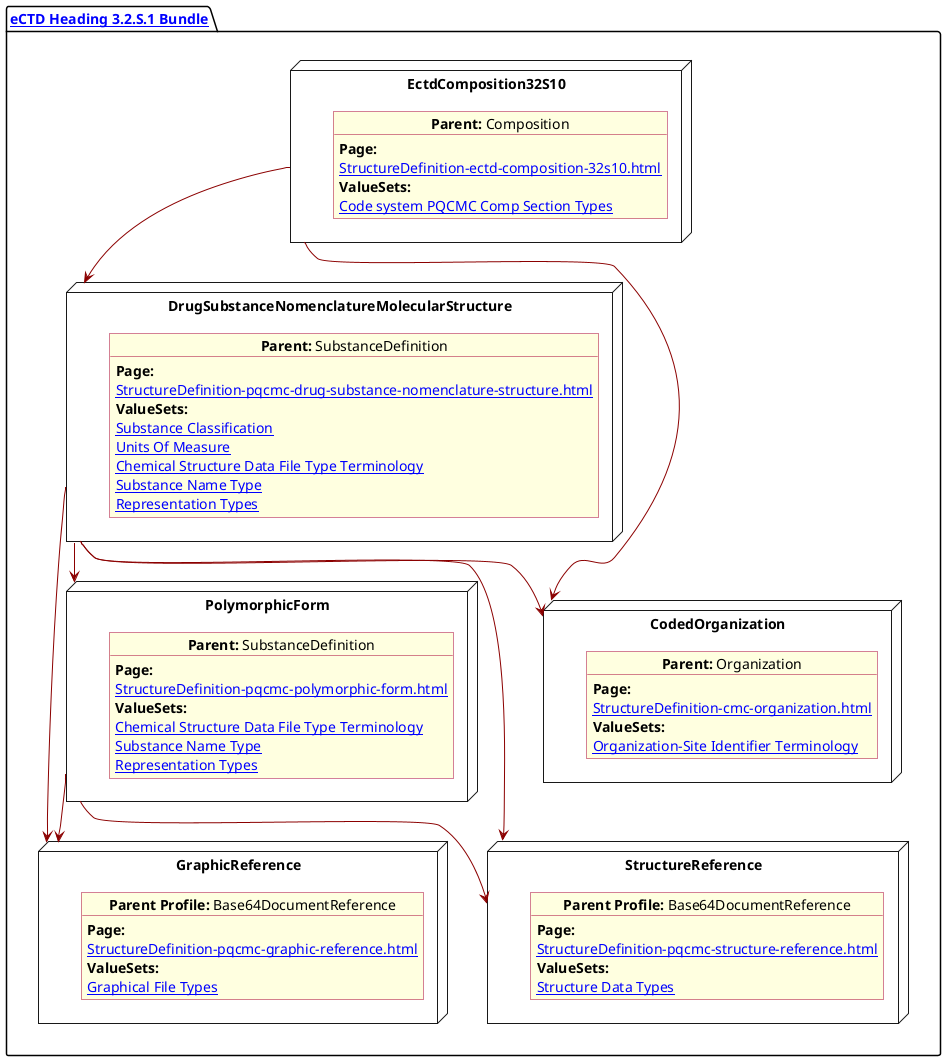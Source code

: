 @startuml SubstanceGeneral
allowmixing
'Mixed model of use case and object
skinparam svgDimensionStyle false
skinparam ObjectBackgroundColor LightYellow
skinparam ObjectBorderColor #A80036
skinparam activityDiamondBorderColor #A80036
skinparam activityDiamondBackgroundColor lawnGreen
skinparam ClassBorderThickness 4

package "[[StructureDefinition-cmc-ectd-document-32s10.html eCTD Heading 3.2.S.1 Bundle]]" as NODES {

  node "DrugSubstanceNomenclatureMolecularStructure" as NN {

    object "**Parent:** SubstanceDefinition" as obj3 {
      **Page:**
      [[StructureDefinition-pqcmc-drug-substance-nomenclature-structure.html]]
      **ValueSets:**
      [[ValueSet-substance-classification.html Substance Classification]]
      [[ValueSet-pqcmc-units-of-measure.html Units Of Measure]]
      [[ValueSet-pqcmc-chemical-structure-datafile-type-terminology.html Chemical Structure Data File Type Terminology]]
      [[ValueSet-pqcmc-substance-name-type.html Substance Name Type]]
      [[ValueSet-pqcmc-representation-types.html Representation Types]]
    }
  }

  node "EctdComposition32S10" as N1 {

    object "**Parent:** Composition" as obj1 {
      **Page:**
      [[StructureDefinition-ectd-composition-32s10.html]]
      **ValueSets:**
      [[ValueSet-cmc-comp-section-types-vs.html Code system PQCMC Comp Section Types]]
    }

  }
  node "PolymorphicForm" as N2 {

    object "**Parent:** SubstanceDefinition" as obj2 {
      **Page:**
      [[StructureDefinition-pqcmc-polymorphic-form.html]]
      **ValueSets:**
      [[ValueSet-pqcmc-chemical-structure-datafile-type-terminology.html Chemical Structure Data File Type Terminology]]
      [[ValueSet-pqcmc-substance-name-type.html Substance Name Type]]
      [[ValueSet-pqcmc-representation-types.html Representation Types]]
    }
  }
  node "CodedOrganization" as NSO {

    object "**Parent:** Organization" as objAu {
      **Page:**
      [[StructureDefinition-cmc-organization.html]]
      **ValueSets:**
      [[ValueSet-pqcmc-org-identifier-type-terminology.html Organization-Site Identifier Terminology]]
    }
  }

  node "GraphicReference" as NB64 {

    object "**Parent Profile:** Base64DocumentReference"  as obj64 {
      **Page:**
      [[StructureDefinition-pqcmc-graphic-reference.html]]
      **ValueSets:**
      [[ValueSet-pqcmc-graphical-file-types.html Graphical File Types]]
    }
  }

  node "StructureReference" as NBstruc {

    object "**Parent Profile:** Base64DocumentReference"  as objb64 {
      **Page:**
      [[StructureDefinition-pqcmc-structure-reference.html]]
      **ValueSets:**
      [[ValueSet-pqcmc-structure-data-types.html Structure Data Types]]
    }
  }
}

N1 -[#darkred]-> NN
NN -[#darkred]-> N2
NN -[#darkred]-> NB64
NN -[#darkred]-> NBstruc
N2 -[#darkred]-> NB64
N2 -[#darkred]-> NBstruc
N1 -[#darkred]-> NSO
NN -[#darkred]-> NSO
}
@enduml